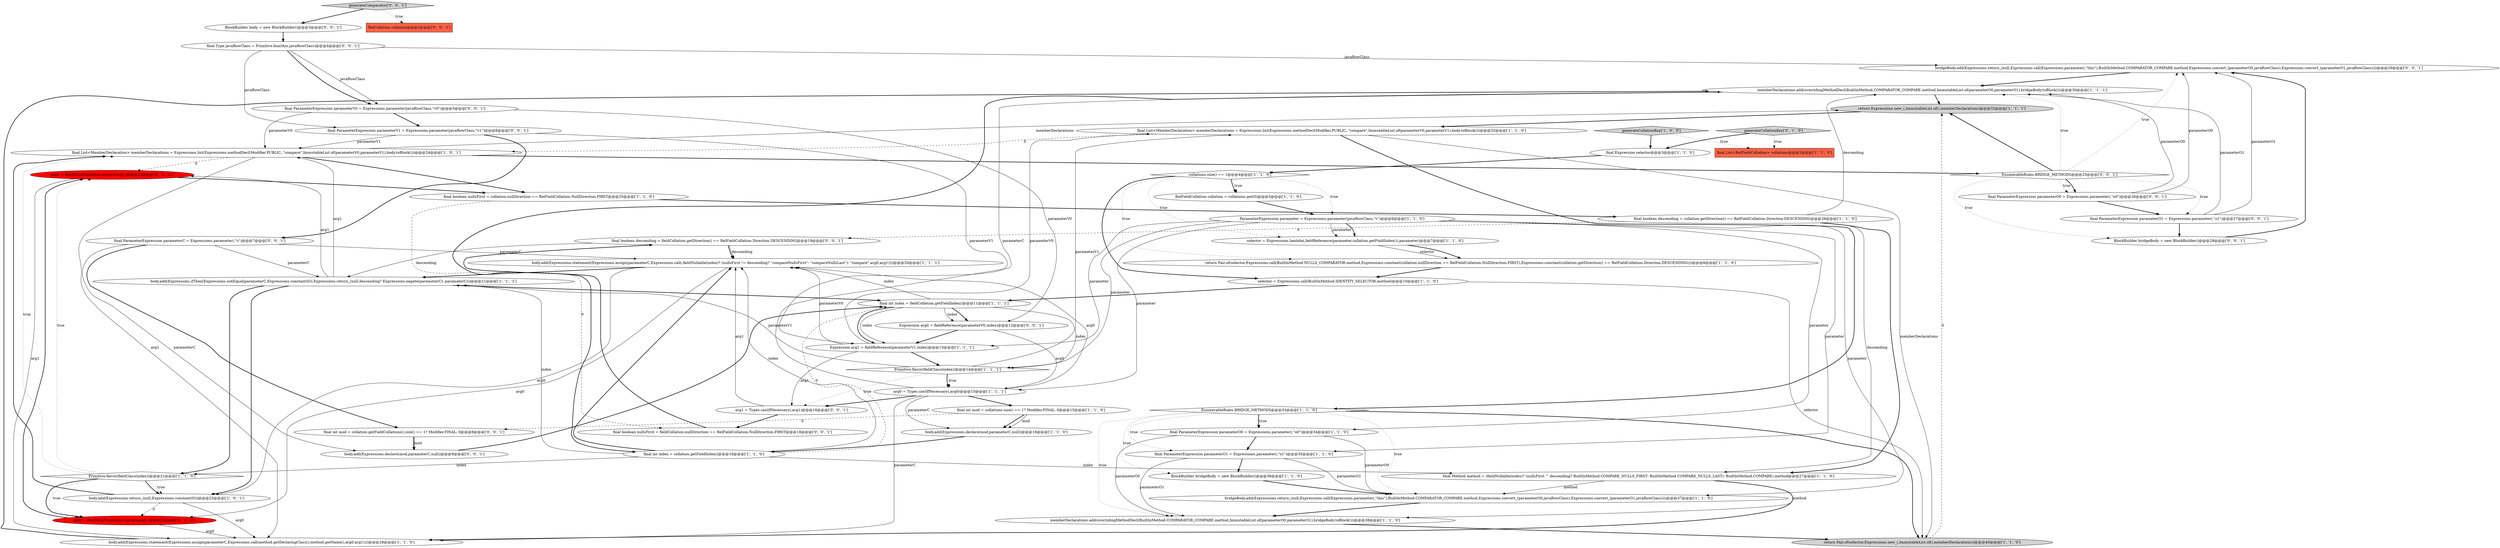 digraph {
42 [style = filled, label = "BlockBuilder body = new BlockBuilder()@@@3@@@['0', '0', '1']", fillcolor = white, shape = ellipse image = "AAA0AAABBB3BBB"];
1 [style = filled, label = "bridgeBody.add(Expressions.return_(null,Expressions.call(Expressions.parameter(,\"this\"),BuiltInMethod.COMPARATOR_COMPARE.method,Expressions.convert_(parameterO0,javaRowClass),Expressions.convert_(parameterO1,javaRowClass))))@@@37@@@['1', '1', '0']", fillcolor = white, shape = ellipse image = "AAA0AAABBB1BBB"];
15 [style = filled, label = "final int mod = collations.size() == 1? Modifier.FINAL: 0@@@15@@@['1', '1', '0']", fillcolor = white, shape = ellipse image = "AAA0AAABBB1BBB"];
27 [style = filled, label = "selector = Expressions.call(BuiltInMethod.IDENTITY_SELECTOR.method)@@@10@@@['1', '1', '0']", fillcolor = white, shape = ellipse image = "AAA0AAABBB1BBB"];
55 [style = filled, label = "BlockBuilder bridgeBody = new BlockBuilder()@@@28@@@['0', '0', '1']", fillcolor = white, shape = ellipse image = "AAA0AAABBB3BBB"];
54 [style = filled, label = "bridgeBody.add(Expressions.return_(null,Expressions.call(Expressions.parameter(,\"this\"),BuiltInMethod.COMPARATOR_COMPARE.method,Expressions.convert_(parameterO0,javaRowClass),Expressions.convert_(parameterO1,javaRowClass))))@@@29@@@['0', '0', '1']", fillcolor = white, shape = ellipse image = "AAA0AAABBB3BBB"];
10 [style = filled, label = "final boolean descending = collation.getDirection() == RelFieldCollation.Direction.DESCENDING@@@26@@@['1', '1', '0']", fillcolor = white, shape = ellipse image = "AAA0AAABBB1BBB"];
30 [style = filled, label = "collations.size() == 1@@@4@@@['1', '1', '0']", fillcolor = white, shape = diamond image = "AAA0AAABBB1BBB"];
29 [style = filled, label = "final List<MemberDeclaration> memberDeclarations = Expressions.list(Expressions.methodDecl(Modifier.PUBLIC,,\"compare\",ImmutableList.of(parameterV0,parameterV1),body.toBlock()))@@@24@@@['1', '0', '1']", fillcolor = white, shape = ellipse image = "AAA0AAABBB1BBB"];
20 [style = filled, label = "arg0 = Types.castIfNecessary(,arg0)@@@15@@@['1', '1', '1']", fillcolor = white, shape = ellipse image = "AAA0AAABBB1BBB"];
8 [style = filled, label = "body.add(Expressions.statement(Expressions.assign(parameterC,Expressions.call(method.getDeclaringClass(),method.getName(),arg0,arg1))))@@@28@@@['1', '1', '0']", fillcolor = white, shape = ellipse image = "AAA0AAABBB1BBB"];
26 [style = filled, label = "generateCollationKey['1', '0', '0']", fillcolor = lightgray, shape = diamond image = "AAA0AAABBB1BBB"];
51 [style = filled, label = "generateComparator['0', '0', '1']", fillcolor = lightgray, shape = diamond image = "AAA0AAABBB3BBB"];
23 [style = filled, label = "Primitive.flavor(fieldClass(index))@@@14@@@['1', '1', '1']", fillcolor = white, shape = diamond image = "AAA0AAABBB1BBB"];
4 [style = filled, label = "return Expressions.new_(,ImmutableList.of(),memberDeclarations)@@@32@@@['1', '1', '1']", fillcolor = lightgray, shape = ellipse image = "AAA0AAABBB1BBB"];
45 [style = filled, label = "arg1 = Types.castIfNecessary(,arg1)@@@16@@@['0', '0', '1']", fillcolor = white, shape = ellipse image = "AAA0AAABBB3BBB"];
17 [style = filled, label = "final Expression selector@@@3@@@['1', '1', '0']", fillcolor = white, shape = ellipse image = "AAA0AAABBB1BBB"];
48 [style = filled, label = "final boolean nullsFirst = fieldCollation.nullDirection == RelFieldCollation.NullDirection.FIRST@@@18@@@['0', '0', '1']", fillcolor = white, shape = ellipse image = "AAA0AAABBB3BBB"];
31 [style = filled, label = "body.add(Expressions.return_(null,Expressions.constant(0)))@@@23@@@['1', '0', '1']", fillcolor = white, shape = ellipse image = "AAA0AAABBB1BBB"];
16 [style = filled, label = "body.add(Expressions.statement(Expressions.assign(parameterC,Expressions.call(,fieldNullable(index)? (nullsFirst != descending? \"compareNullsFirst\": \"compareNullsLast\"): \"compare\",arg0,arg1))))@@@20@@@['1', '1', '1']", fillcolor = white, shape = ellipse image = "AAA0AAABBB1BBB"];
6 [style = filled, label = "final List<MemberDeclaration> memberDeclarations = Expressions.list(Expressions.methodDecl(Modifier.PUBLIC,,\"compare\",ImmutableList.of(parameterV0,parameterV1),body.toBlock()))@@@32@@@['1', '1', '0']", fillcolor = white, shape = ellipse image = "AAA0AAABBB1BBB"];
47 [style = filled, label = "body.add(Expressions.declare(mod,parameterC,null))@@@9@@@['0', '0', '1']", fillcolor = white, shape = ellipse image = "AAA0AAABBB3BBB"];
52 [style = filled, label = "final ParameterExpression parameterO0 = Expressions.parameter(,\"o0\")@@@26@@@['0', '0', '1']", fillcolor = white, shape = ellipse image = "AAA0AAABBB3BBB"];
0 [style = filled, label = "body.add(Expressions.ifThen(Expressions.notEqual(parameterC,Expressions.constant(0)),Expressions.return_(null,descending? Expressions.negate(parameterC): parameterC)))@@@21@@@['1', '1', '1']", fillcolor = white, shape = ellipse image = "AAA0AAABBB1BBB"];
18 [style = filled, label = "final ParameterExpression parameterO1 = Expressions.parameter(,\"o1\")@@@35@@@['1', '1', '0']", fillcolor = white, shape = ellipse image = "AAA0AAABBB1BBB"];
24 [style = filled, label = "selector = Expressions.lambda(,fieldReference(parameter,collation.getFieldIndex()),parameter)@@@7@@@['1', '1', '0']", fillcolor = white, shape = ellipse image = "AAA0AAABBB1BBB"];
43 [style = filled, label = "final Type javaRowClass = Primitive.box(this.javaRowClass)@@@4@@@['0', '0', '1']", fillcolor = white, shape = ellipse image = "AAA0AAABBB3BBB"];
49 [style = filled, label = "EnumerableRules.BRIDGE_METHODS@@@25@@@['0', '0', '1']", fillcolor = white, shape = diamond image = "AAA0AAABBB3BBB"];
13 [style = filled, label = "return Pair.of(selector,Expressions.call(BuiltInMethod.NULLS_COMPARATOR.method,Expressions.constant(collation.nullDirection == RelFieldCollation.NullDirection.FIRST),Expressions.constant(collation.getDirection() == RelFieldCollation.Direction.DESCENDING)))@@@8@@@['1', '1', '0']", fillcolor = white, shape = ellipse image = "AAA0AAABBB1BBB"];
14 [style = filled, label = "ParameterExpression parameter = Expressions.parameter(javaRowClass,\"v\")@@@6@@@['1', '1', '0']", fillcolor = white, shape = ellipse image = "AAA0AAABBB1BBB"];
53 [style = filled, label = "final ParameterExpression parameterO1 = Expressions.parameter(,\"o1\")@@@27@@@['0', '0', '1']", fillcolor = white, shape = ellipse image = "AAA0AAABBB3BBB"];
5 [style = filled, label = "return Pair.of(selector,Expressions.new_(,ImmutableList.of(),memberDeclarations))@@@40@@@['1', '1', '0']", fillcolor = lightgray, shape = ellipse image = "AAA0AAABBB1BBB"];
46 [style = filled, label = "final int mod = collation.getFieldCollations().size() == 1? Modifier.FINAL: 0@@@8@@@['0', '0', '1']", fillcolor = white, shape = ellipse image = "AAA0AAABBB3BBB"];
25 [style = filled, label = "Primitive.flavor(fieldClass(index))@@@21@@@['1', '1', '0']", fillcolor = white, shape = diamond image = "AAA0AAABBB1BBB"];
3 [style = filled, label = "Expression arg1 = fieldReference(parameterV1,index)@@@13@@@['1', '1', '1']", fillcolor = white, shape = ellipse image = "AAA0AAABBB1BBB"];
50 [style = filled, label = "final ParameterExpression parameterC = Expressions.parameter(,\"c\")@@@7@@@['0', '0', '1']", fillcolor = white, shape = ellipse image = "AAA0AAABBB3BBB"];
38 [style = filled, label = "RelCollation collation@@@2@@@['0', '0', '1']", fillcolor = tomato, shape = box image = "AAA0AAABBB3BBB"];
44 [style = filled, label = "Expression arg0 = fieldReference(parameterV0,index)@@@12@@@['0', '0', '1']", fillcolor = white, shape = ellipse image = "AAA0AAABBB3BBB"];
19 [style = filled, label = "memberDeclarations.add(overridingMethodDecl(BuiltInMethod.COMPARATOR_COMPARE.method,ImmutableList.of(parameterO0,parameterO1),bridgeBody.toBlock()))@@@38@@@['1', '1', '0']", fillcolor = white, shape = ellipse image = "AAA0AAABBB1BBB"];
9 [style = filled, label = "body.add(Expressions.declare(mod,parameterC,null))@@@16@@@['1', '1', '0']", fillcolor = white, shape = ellipse image = "AAA0AAABBB1BBB"];
37 [style = filled, label = "generateCollationKey['0', '1', '0']", fillcolor = lightgray, shape = diamond image = "AAA0AAABBB2BBB"];
22 [style = filled, label = "final Method method = (fieldNullable(index)? (nullsFirst ^ descending? BuiltInMethod.COMPARE_NULLS_FIRST: BuiltInMethod.COMPARE_NULLS_LAST): BuiltInMethod.COMPARE).method@@@27@@@['1', '1', '0']", fillcolor = white, shape = ellipse image = "AAA0AAABBB1BBB"];
35 [style = filled, label = "arg0 = RexToLixTranslator.convert(arg0,)@@@22@@@['0', '1', '0']", fillcolor = red, shape = ellipse image = "AAA1AAABBB2BBB"];
21 [style = filled, label = "memberDeclarations.add(overridingMethodDecl(BuiltInMethod.COMPARATOR_COMPARE.method,ImmutableList.of(parameterO0,parameterO1),bridgeBody.toBlock()))@@@30@@@['1', '1', '1']", fillcolor = white, shape = ellipse image = "AAA0AAABBB1BBB"];
40 [style = filled, label = "final boolean descending = fieldCollation.getDirection() == RelFieldCollation.Direction.DESCENDING@@@19@@@['0', '0', '1']", fillcolor = white, shape = ellipse image = "AAA0AAABBB3BBB"];
28 [style = filled, label = "RelFieldCollation collation = collations.get(0)@@@5@@@['1', '1', '0']", fillcolor = white, shape = ellipse image = "AAA0AAABBB1BBB"];
34 [style = filled, label = "final List<RelFieldCollation> collations@@@2@@@['1', '1', '0']", fillcolor = tomato, shape = box image = "AAA0AAABBB1BBB"];
12 [style = filled, label = "final int index = fieldCollation.getFieldIndex()@@@11@@@['1', '1', '1']", fillcolor = white, shape = ellipse image = "AAA0AAABBB1BBB"];
41 [style = filled, label = "final ParameterExpression parameterV0 = Expressions.parameter(javaRowClass,\"v0\")@@@5@@@['0', '0', '1']", fillcolor = white, shape = ellipse image = "AAA0AAABBB3BBB"];
11 [style = filled, label = "final ParameterExpression parameterO0 = Expressions.parameter(,\"o0\")@@@34@@@['1', '1', '0']", fillcolor = white, shape = ellipse image = "AAA0AAABBB1BBB"];
2 [style = filled, label = "BlockBuilder bridgeBody = new BlockBuilder()@@@36@@@['1', '1', '0']", fillcolor = white, shape = ellipse image = "AAA0AAABBB1BBB"];
7 [style = filled, label = "final boolean nullsFirst = collation.nullDirection == RelFieldCollation.NullDirection.FIRST@@@25@@@['1', '1', '0']", fillcolor = white, shape = ellipse image = "AAA0AAABBB1BBB"];
36 [style = filled, label = "arg1 = RexToLixTranslator.convert(arg1,)@@@23@@@['0', '1', '0']", fillcolor = red, shape = ellipse image = "AAA1AAABBB2BBB"];
32 [style = filled, label = "final int index = collation.getFieldIndex()@@@18@@@['1', '1', '0']", fillcolor = white, shape = ellipse image = "AAA0AAABBB1BBB"];
33 [style = filled, label = "EnumerableRules.BRIDGE_METHODS@@@33@@@['1', '1', '0']", fillcolor = white, shape = diamond image = "AAA0AAABBB1BBB"];
39 [style = filled, label = "final ParameterExpression parameterV1 = Expressions.parameter(javaRowClass,\"v1\")@@@6@@@['0', '0', '1']", fillcolor = white, shape = ellipse image = "AAA0AAABBB3BBB"];
14->24 [style = solid, label="parameter"];
14->24 [style = bold, label=""];
16->0 [style = bold, label=""];
50->0 [style = solid, label="parameterC"];
12->44 [style = bold, label=""];
41->29 [style = solid, label="parameterV0"];
20->8 [style = solid, label="parameterC"];
32->12 [style = dashed, label="0"];
49->55 [style = dotted, label="true"];
43->39 [style = solid, label="javaRowClass"];
25->35 [style = dotted, label="true"];
53->21 [style = solid, label="parameterO1"];
18->19 [style = solid, label="parameterO1"];
25->29 [style = dotted, label="true"];
25->35 [style = bold, label=""];
45->48 [style = bold, label=""];
28->14 [style = bold, label=""];
25->31 [style = bold, label=""];
32->22 [style = solid, label="index"];
22->8 [style = bold, label=""];
43->41 [style = solid, label="javaRowClass"];
19->5 [style = bold, label=""];
33->11 [style = bold, label=""];
30->28 [style = bold, label=""];
40->16 [style = bold, label=""];
31->8 [style = solid, label="arg0"];
0->25 [style = bold, label=""];
33->2 [style = dotted, label="true"];
14->11 [style = solid, label="parameter"];
3->45 [style = solid, label="arg1"];
49->4 [style = bold, label=""];
46->47 [style = solid, label="mod"];
0->29 [style = solid, label="arg1"];
14->3 [style = solid, label="parameter"];
11->1 [style = solid, label="parameterO0"];
20->15 [style = bold, label=""];
20->45 [style = bold, label=""];
39->50 [style = bold, label=""];
33->11 [style = dotted, label="true"];
27->12 [style = bold, label=""];
26->17 [style = bold, label=""];
49->54 [style = dotted, label="true"];
23->6 [style = solid, label="parameterV1"];
44->3 [style = bold, label=""];
9->32 [style = bold, label=""];
30->27 [style = bold, label=""];
49->53 [style = dotted, label="true"];
22->1 [style = solid, label="method"];
7->48 [style = dashed, label="0"];
31->29 [style = bold, label=""];
41->44 [style = solid, label="parameterV0"];
6->5 [style = solid, label="memberDeclarations"];
24->13 [style = solid, label="selector"];
11->18 [style = bold, label=""];
27->5 [style = solid, label="selector"];
52->54 [style = solid, label="parameterO0"];
10->22 [style = solid, label="descending"];
0->36 [style = solid, label="arg1"];
3->23 [style = bold, label=""];
31->35 [style = dashed, label="0"];
15->9 [style = bold, label=""];
20->16 [style = solid, label="arg0"];
49->21 [style = dotted, label="true"];
36->8 [style = solid, label="arg1"];
33->18 [style = dotted, label="true"];
29->4 [style = solid, label="memberDeclarations"];
12->3 [style = solid, label="index"];
51->42 [style = bold, label=""];
1->19 [style = bold, label=""];
30->28 [style = dotted, label="true"];
39->29 [style = solid, label="parameterV1"];
10->21 [style = solid, label="descending"];
0->31 [style = bold, label=""];
21->4 [style = bold, label=""];
24->13 [style = bold, label=""];
43->54 [style = solid, label="javaRowClass"];
23->20 [style = bold, label=""];
25->31 [style = dotted, label="true"];
2->1 [style = bold, label=""];
0->12 [style = bold, label=""];
16->31 [style = solid, label="arg0"];
29->8 [style = solid, label="arg1"];
29->49 [style = bold, label=""];
32->16 [style = bold, label=""];
33->5 [style = bold, label=""];
14->23 [style = solid, label="parameter"];
3->16 [style = solid, label="parameterV0"];
30->14 [style = dotted, label="true"];
23->20 [style = dotted, label="true"];
49->52 [style = dotted, label="true"];
13->27 [style = bold, label=""];
30->13 [style = dotted, label="true"];
10->40 [style = dashed, label="0"];
6->33 [style = bold, label=""];
12->16 [style = solid, label="index"];
25->36 [style = dotted, label="true"];
23->45 [style = dotted, label="true"];
54->21 [style = bold, label=""];
43->41 [style = bold, label=""];
15->9 [style = solid, label="mod"];
12->3 [style = bold, label=""];
37->34 [style = dotted, label="true"];
50->47 [style = solid, label="parameterC"];
32->16 [style = solid, label="index"];
44->20 [style = solid, label="arg0"];
18->1 [style = solid, label="parameterO1"];
14->18 [style = solid, label="parameter"];
53->55 [style = bold, label=""];
10->22 [style = bold, label=""];
16->35 [style = solid, label="arg0"];
32->0 [style = solid, label="index"];
35->8 [style = solid, label="arg0"];
53->54 [style = solid, label="parameterO1"];
29->36 [style = dashed, label="0"];
14->1 [style = solid, label="parameter"];
42->43 [style = bold, label=""];
52->53 [style = bold, label=""];
30->24 [style = dotted, label="true"];
40->0 [style = solid, label="descending"];
7->10 [style = bold, label=""];
4->6 [style = bold, label=""];
26->34 [style = dotted, label="true"];
50->46 [style = bold, label=""];
47->12 [style = bold, label=""];
37->17 [style = bold, label=""];
50->16 [style = solid, label="parameterC"];
17->30 [style = bold, label=""];
18->2 [style = bold, label=""];
45->16 [style = solid, label="arg1"];
46->47 [style = bold, label=""];
5->4 [style = dashed, label="0"];
48->40 [style = bold, label=""];
20->21 [style = solid, label="parameterC"];
14->20 [style = solid, label="parameter"];
12->44 [style = solid, label="index"];
20->9 [style = solid, label="parameterC"];
51->38 [style = dotted, label="true"];
6->29 [style = dashed, label="0"];
49->52 [style = bold, label=""];
22->19 [style = solid, label="method"];
15->46 [style = dashed, label="0"];
36->7 [style = bold, label=""];
39->3 [style = solid, label="parameterV1"];
12->23 [style = solid, label="index"];
21->32 [style = bold, label=""];
33->1 [style = dotted, label="true"];
8->21 [style = bold, label=""];
29->7 [style = bold, label=""];
33->19 [style = dotted, label="true"];
32->25 [style = solid, label="index"];
23->0 [style = solid, label="parameterV1"];
35->36 [style = bold, label=""];
41->39 [style = bold, label=""];
55->54 [style = bold, label=""];
11->19 [style = solid, label="parameterO0"];
52->21 [style = solid, label="parameterO0"];
40->16 [style = solid, label="descending"];
3->6 [style = solid, label="parameterV0"];
}
